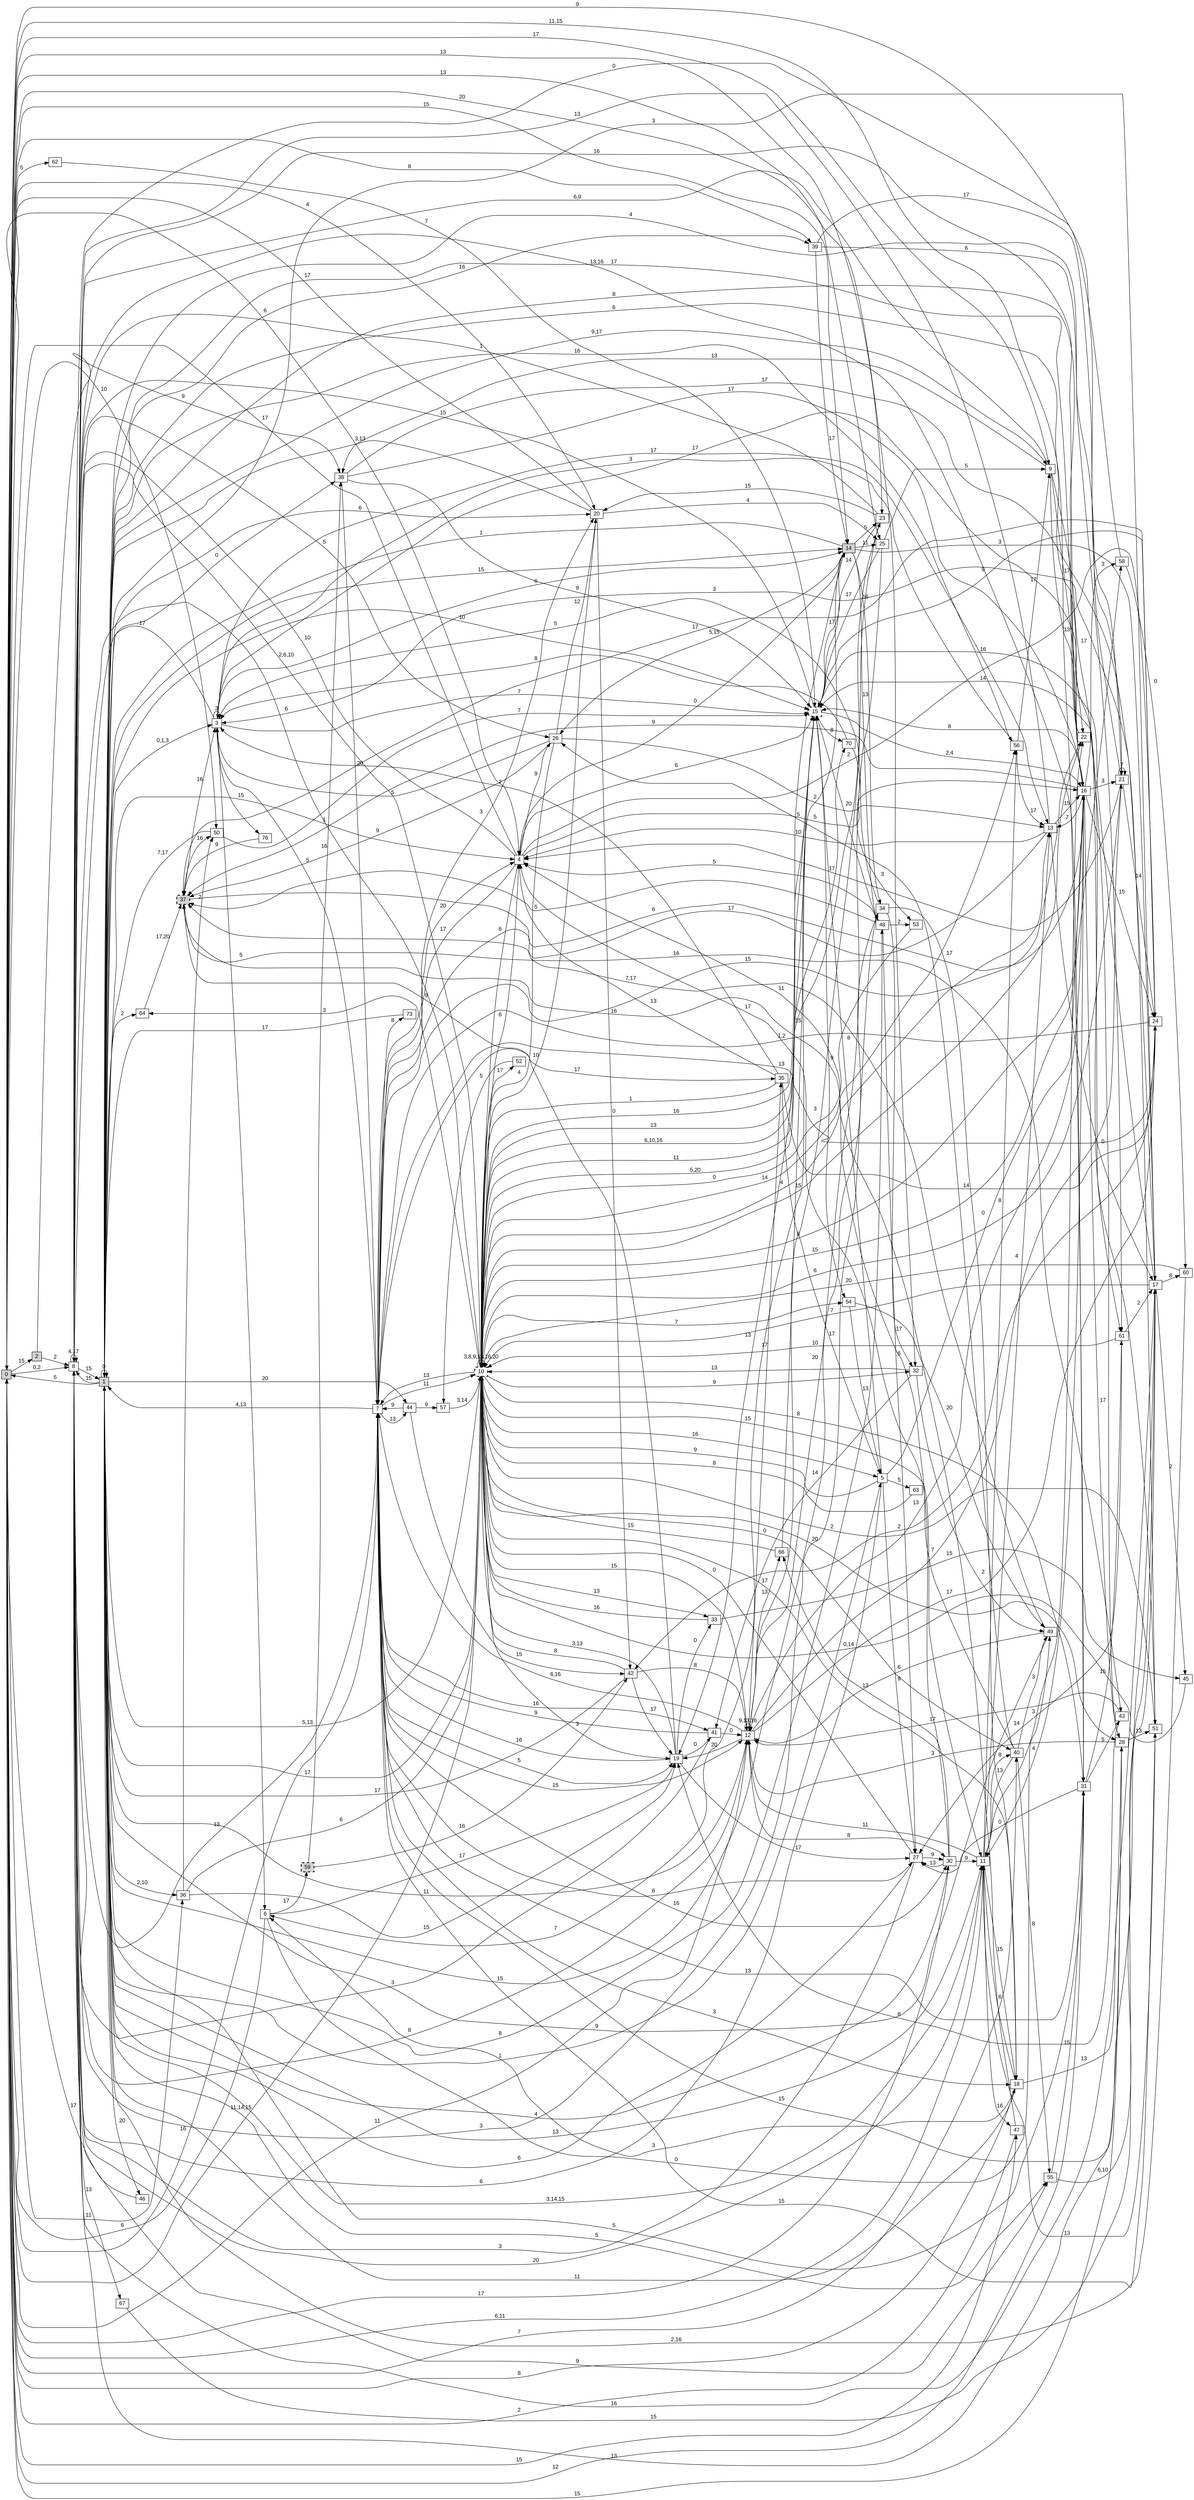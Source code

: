 digraph "NDFA" {
  rankdir=LR
  node [shape=box width=0.1 height=0.1 fontname=Arial]
  edge [fontname=Arial]
/* Estados */
 s0 [label="0" style="filled"] /* I:1 F:0 D:0 */
 s1 [label="1" style="filled"] /* I:1 F:0 D:0 */
 s2 [label="2" style="filled"] /* I:1 F:0 D:0 */
 s3 [label="3" ] /* I:0 F:0 D:0 */
 s4 [label="4" ] /* I:0 F:0 D:0 */
 s5 [label="5" ] /* I:0 F:0 D:0 */
 s6 [label="6" ] /* I:0 F:0 D:0 */
 s7 [label="7" ] /* I:0 F:0 D:0 */
 s8 [label="8" ] /* I:0 F:0 D:0 */
 s9 [label="9" ] /* I:0 F:0 D:0 */
 s10 [label="10" style="bold,dashed"] /* I:0 F:1 D:0 */
 s11 [label="11" ] /* I:0 F:0 D:0 */
 s12 [label="12" ] /* I:0 F:0 D:0 */
 s13 [label="13" ] /* I:0 F:0 D:0 */
 s14 [label="14" style="filled"] /* I:1 F:0 D:0 */
 s15 [label="15" style="bold,dashed"] /* I:0 F:1 D:0 */
 s16 [label="16" ] /* I:0 F:0 D:0 */
 s17 [label="17" ] /* I:0 F:0 D:0 */
 s18 [label="18" ] /* I:0 F:0 D:0 */
 s19 [label="19" ] /* I:0 F:0 D:0 */
 s20 [label="20" ] /* I:0 F:0 D:0 */
 s21 [label="21" ] /* I:0 F:0 D:0 */
 s22 [label="22" ] /* I:0 F:0 D:0 */
 s23 [label="23" ] /* I:0 F:0 D:0 */
 s24 [label="24" ] /* I:0 F:0 D:0 */
 s25 [label="25" ] /* I:0 F:0 D:0 */
 s26 [label="26" ] /* I:0 F:0 D:0 */
 s27 [label="27" ] /* I:0 F:0 D:0 */
 s28 [label="28" ] /* I:0 F:0 D:0 */
 s30 [label="30" ] /* I:0 F:0 D:0 */
 s31 [label="31" ] /* I:0 F:0 D:0 */
 s32 [label="32" ] /* I:0 F:0 D:0 */
 s33 [label="33" ] /* I:0 F:0 D:0 */
 s34 [label="34" ] /* I:0 F:0 D:0 */
 s35 [label="35" ] /* I:0 F:0 D:0 */
 s36 [label="36" ] /* I:0 F:0 D:0 */
 s37 [label="37" style="filled,bold,dashed"] /* I:1 F:1 D:0 */
 s38 [label="38" ] /* I:0 F:0 D:0 */
 s39 [label="39" ] /* I:0 F:0 D:0 */
 s40 [label="40" ] /* I:0 F:0 D:0 */
 s41 [label="41" ] /* I:0 F:0 D:0 */
 s42 [label="42" ] /* I:0 F:0 D:0 */
 s43 [label="43" ] /* I:0 F:0 D:0 */
 s44 [label="44" ] /* I:0 F:0 D:0 */
 s45 [label="45" ] /* I:0 F:0 D:0 */
 s46 [label="46" ] /* I:0 F:0 D:0 */
 s47 [label="47" ] /* I:0 F:0 D:0 */
 s48 [label="48" ] /* I:0 F:0 D:0 */
 s49 [label="49" ] /* I:0 F:0 D:0 */
 s50 [label="50" ] /* I:0 F:0 D:0 */
 s51 [label="51" ] /* I:0 F:0 D:0 */
 s52 [label="52" ] /* I:0 F:0 D:0 */
 s53 [label="53" ] /* I:0 F:0 D:0 */
 s54 [label="54" ] /* I:0 F:0 D:0 */
 s55 [label="55" ] /* I:0 F:0 D:0 */
 s56 [label="56" ] /* I:0 F:0 D:0 */
 s57 [label="57" ] /* I:0 F:0 D:0 */
 s58 [label="58" ] /* I:0 F:0 D:0 */
 s59 [label="59" style="filled,bold,dashed"] /* I:1 F:1 D:0 */
 s60 [label="60" ] /* I:0 F:0 D:0 */
 s61 [label="61" ] /* I:0 F:0 D:0 */
 s62 [label="62" ] /* I:0 F:0 D:0 */
 s63 [label="63" ] /* I:0 F:0 D:0 */
 s64 [label="64" ] /* I:0 F:0 D:0 */
 s66 [label="66" ] /* I:0 F:0 D:0 */
 s67 [label="67" ] /* I:0 F:0 D:0 */
 s70 [label="70" ] /* I:0 F:0 D:0 */
 s73 [label="73" ] /* I:0 F:0 D:0 */
 s76 [label="76" ] /* I:0 F:0 D:0 */
/* Transiciones */
  s0 -> s2 [label="15"]
  s0 -> s4 [label="6"]
  s0 -> s7 [label="16"]
  s0 -> s8 [label="0,2"]
  s0 -> s9 [label="17"]
  s0 -> s12 [label="11"]
  s0 -> s14 [label="15"]
  s0 -> s18 [label="8"]
  s0 -> s20 [label="4"]
  s0 -> s21 [label="9"]
  s0 -> s23 [label="13"]
  s0 -> s25 [label="13"]
  s0 -> s31 [label="12"]
  s0 -> s32 [label="20"]
  s0 -> s36 [label="11"]
  s0 -> s39 [label="8"]
  s0 -> s40 [label="7"]
  s0 -> s47 [label="15"]
  s0 -> s50 [label="10"]
  s0 -> s62 [label="5"]
  s1 -> s0 [label="5"]
  s1 -> s1 [label="0"]
  s1 -> s3 [label="0,1,3"]
  s1 -> s4 [label="1"]
  s1 -> s5 [label="1"]
  s1 -> s8 [label="15"]
  s1 -> s9 [label="9,17"]
  s1 -> s10 [label="17"]
  s1 -> s11 [label="13"]
  s1 -> s12 [label="11"]
  s1 -> s14 [label="15"]
  s1 -> s15 [label="10"]
  s1 -> s16 [label="17"]
  s1 -> s17 [label="3"]
  s1 -> s20 [label="6"]
  s1 -> s30 [label="4"]
  s1 -> s34 [label="15"]
  s1 -> s36 [label="2,10"]
  s1 -> s38 [label="0"]
  s1 -> s39 [label="16"]
  s1 -> s44 [label="20"]
  s1 -> s46 [label="20"]
  s1 -> s48 [label="8"]
  s1 -> s55 [label="5"]
  s1 -> s56 [label="16"]
  s1 -> s64 [label="2"]
  s2 -> s8 [label="2"]
  s2 -> s38 [label="9"]
  s3 -> s3 [label="3"]
  s3 -> s6 [label="5"]
  s3 -> s8 [label="17"]
  s3 -> s13 [label="17"]
  s3 -> s14 [label="6"]
  s3 -> s15 [label="7"]
  s3 -> s61 [label="17"]
  s3 -> s76 [label="15"]
  s4 -> s0 [label="17"]
  s4 -> s7 [label="17"]
  s4 -> s8 [label="10"]
  s4 -> s10 [label="6"]
  s4 -> s15 [label="6"]
  s4 -> s16 [label="5"]
  s4 -> s24 [label="2"]
  s4 -> s26 [label="9"]
  s5 -> s8 [label="6"]
  s5 -> s10 [label="9"]
  s5 -> s15 [label="8"]
  s5 -> s16 [label="0"]
  s5 -> s27 [label="8"]
  s5 -> s63 [label="5"]
  s6 -> s0 [label="6"]
  s6 -> s19 [label="17"]
  s6 -> s49 [label="0"]
  s6 -> s59 [label="17"]
  s7 -> s1 [label="4,13"]
  s7 -> s3 [label="5"]
  s7 -> s4 [label="20"]
  s7 -> s10 [label="11"]
  s7 -> s12 [label="15"]
  s7 -> s18 [label="3"]
  s7 -> s19 [label="5"]
  s7 -> s20 [label="3"]
  s7 -> s22 [label="15"]
  s7 -> s24 [label="13"]
  s7 -> s27 [label="6"]
  s7 -> s30 [label="16"]
  s7 -> s31 [label="13"]
  s7 -> s35 [label="17"]
  s7 -> s41 [label="16"]
  s7 -> s44 [label="13"]
  s7 -> s73 [label="8"]
  s8 -> s1 [label="15"]
  s8 -> s7 [label="13"]
  s8 -> s8 [label="4,17"]
  s8 -> s10 [label="2,6,10"]
  s8 -> s11 [label="20"]
  s8 -> s26 [label="5"]
  s8 -> s28 [label="13"]
  s8 -> s31 [label="13,16"]
  s8 -> s34 [label="3"]
  s8 -> s55 [label="9"]
  s8 -> s67 [label="13"]
  s9 -> s8 [label="6,9"]
  s9 -> s16 [label="13"]
  s9 -> s22 [label="17"]
  s9 -> s28 [label="17"]
  s9 -> s38 [label="13"]
  s10 -> s0 [label="11,14,15"]
  s10 -> s1 [label="5,13"]
  s10 -> s4 [label="6"]
  s10 -> s5 [label="16"]
  s10 -> s7 [label="13"]
  s10 -> s8 [label="6"]
  s10 -> s10 [label="3,8,9,13,16,20"]
  s10 -> s11 [label="15"]
  s10 -> s13 [label="4"]
  s10 -> s14 [label="16"]
  s10 -> s15 [label="6,10,16"]
  s10 -> s16 [label="8"]
  s10 -> s19 [label="3"]
  s10 -> s23 [label="5,20"]
  s10 -> s28 [label="20"]
  s10 -> s31 [label="8"]
  s10 -> s32 [label="9"]
  s10 -> s33 [label="13"]
  s10 -> s40 [label="0"]
  s10 -> s52 [label="17"]
  s10 -> s54 [label="7"]
  s10 -> s56 [label="14"]
  s10 -> s58 [label="15"]
  s10 -> s64 [label="3"]
  s10 -> s70 [label="11"]
  s11 -> s0 [label="6,11"]
  s11 -> s1 [label="3,14,15"]
  s11 -> s12 [label="11"]
  s11 -> s13 [label="4"]
  s11 -> s18 [label="15"]
  s11 -> s22 [label="3"]
  s11 -> s40 [label="8"]
  s11 -> s47 [label="16"]
  s11 -> s51 [label="13"]
  s11 -> s56 [label="8"]
  s12 -> s7 [label="6,16"]
  s12 -> s8 [label="8"]
  s12 -> s10 [label="15"]
  s12 -> s12 [label="9,13,16"]
  s12 -> s19 [label="20"]
  s12 -> s21 [label="7"]
  s12 -> s24 [label="17"]
  s12 -> s30 [label="8"]
  s12 -> s35 [label="17"]
  s12 -> s66 [label="13"]
  s13 -> s4 [label="10"]
  s13 -> s7 [label="17"]
  s13 -> s8 [label="13"]
  s13 -> s16 [label="15"]
  s13 -> s17 [label="0"]
  s14 -> s1 [label="1"]
  s14 -> s4 [label="0"]
  s14 -> s6 [label="7"]
  s14 -> s17 [label="3"]
  s14 -> s23 [label="5"]
  s14 -> s25 [label="11"]
  s14 -> s26 [label="5,15"]
  s14 -> s34 [label="16"]
  s14 -> s48 [label="13"]
  s15 -> s8 [label="15"]
  s15 -> s10 [label="13"]
  s15 -> s14 [label="17"]
  s15 -> s16 [label="2,4"]
  s15 -> s19 [label="13"]
  s15 -> s54 [label="9"]
  s15 -> s70 [label="8"]
  s16 -> s1 [label="6"]
  s16 -> s11 [label="4"]
  s16 -> s12 [label="13"]
  s16 -> s13 [label="7"]
  s16 -> s15 [label="8"]
  s16 -> s21 [label="3"]
  s16 -> s24 [label="15"]
  s16 -> s28 [label="17"]
  s16 -> s37 [label="9"]
  s16 -> s58 [label="3"]
  s17 -> s3 [label="3"]
  s17 -> s7 [label="15"]
  s17 -> s10 [label="7"]
  s17 -> s15 [label="16"]
  s17 -> s45 [label="2"]
  s17 -> s60 [label="8"]
  s18 -> s1 [label="11"]
  s18 -> s6 [label="3"]
  s18 -> s10 [label="17"]
  s18 -> s11 [label="6"]
  s18 -> s17 [label="13"]
  s19 -> s7 [label="16"]
  s19 -> s10 [label="3,13"]
  s19 -> s27 [label="17"]
  s19 -> s33 [label="0"]
  s19 -> s37 [label="9"]
  s19 -> s41 [label="0"]
  s20 -> s0 [label="17"]
  s20 -> s1 [label="3,13"]
  s20 -> s10 [label="10"]
  s20 -> s25 [label="4"]
  s20 -> s42 [label="0"]
  s21 -> s1 [label="4"]
  s21 -> s4 [label="17"]
  s21 -> s10 [label="6"]
  s21 -> s21 [label="7"]
  s21 -> s24 [label="14"]
  s22 -> s1 [label="8"]
  s22 -> s8 [label="16"]
  s22 -> s10 [label="15"]
  s23 -> s8 [label="1"]
  s23 -> s12 [label="3"]
  s23 -> s15 [label="14"]
  s23 -> s20 [label="15"]
  s24 -> s7 [label="1,2"]
  s24 -> s15 [label="9"]
  s24 -> s37 [label="17"]
  s24 -> s42 [label="2"]
  s25 -> s9 [label="5"]
  s25 -> s12 [label="20"]
  s25 -> s15 [label="17"]
  s26 -> s3 [label="5"]
  s26 -> s10 [label="4"]
  s26 -> s13 [label="2"]
  s26 -> s20 [label="12"]
  s26 -> s37 [label="9"]
  s27 -> s1 [label="6"]
  s27 -> s8 [label="3"]
  s27 -> s10 [label="0"]
  s27 -> s30 [label="9"]
  s28 -> s0 [label="15"]
  s28 -> s8 [label="16"]
  s28 -> s12 [label="3"]
  s28 -> s51 [label="13"]
  s30 -> s0 [label="17"]
  s30 -> s4 [label="17"]
  s30 -> s11 [label="9"]
  s30 -> s27 [label="13"]
  s30 -> s66 [label="13"]
  s31 -> s0 [label="11,15"]
  s31 -> s1 [label="5"]
  s31 -> s27 [label="0"]
  s31 -> s43 [label="5"]
  s31 -> s61 [label="15"]
  s32 -> s10 [label="13"]
  s32 -> s41 [label="14"]
  s32 -> s49 [label="2"]
  s33 -> s10 [label="16"]
  s33 -> s45 [label="15"]
  s34 -> s3 [label="5"]
  s34 -> s18 [label="17"]
  s34 -> s32 [label="17"]
  s35 -> s3 [label="7"]
  s35 -> s4 [label="13"]
  s35 -> s5 [label="17"]
  s35 -> s10 [label="1"]
  s35 -> s24 [label="14"]
  s36 -> s10 [label="6"]
  s36 -> s19 [label="15"]
  s36 -> s50 [label="2"]
  s37 -> s3 [label="16"]
  s37 -> s16 [label="6"]
  s37 -> s43 [label="16"]
  s37 -> s50 [label="16"]
  s38 -> s7 [label="20"]
  s38 -> s15 [label="9"]
  s38 -> s16 [label="17"]
  s38 -> s51 [label="17"]
  s39 -> s14 [label="17"]
  s39 -> s21 [label="17"]
  s39 -> s61 [label="6"]
  s40 -> s11 [label="13"]
  s40 -> s26 [label="5"]
  s40 -> s37 [label="16"]
  s40 -> s49 [label="3"]
  s40 -> s55 [label="8"]
  s41 -> s7 [label="9"]
  s41 -> s8 [label="3"]
  s41 -> s12 [label="0"]
  s42 -> s1 [label="17"]
  s42 -> s10 [label="8"]
  s42 -> s12 [label="8"]
  s42 -> s19 [label="17"]
  s43 -> s12 [label="17"]
  s43 -> s19 [label="8"]
  s44 -> s7 [label="9"]
  s44 -> s42 [label="15"]
  s44 -> s57 [label="9"]
  s45 -> s10 [label="0,14"]
  s46 -> s0 [label="17"]
  s47 -> s0 [label="2"]
  s47 -> s4 [label="11"]
  s48 -> s4 [label="5"]
  s48 -> s15 [label="20"]
  s48 -> s27 [label="6"]
  s48 -> s37 [label="5"]
  s48 -> s53 [label="2"]
  s49 -> s1 [label="9"]
  s49 -> s12 [label="6"]
  s49 -> s37 [label="7,17"]
  s50 -> s1 [label="7,17"]
  s50 -> s15 [label="7"]
  s51 -> s7 [label="15"]
  s51 -> s10 [label="2"]
  s51 -> s15 [label="14"]
  s52 -> s57 [label="5"]
  s53 -> s10 [label="0"]
  s54 -> s5 [label="13"]
  s54 -> s49 [label="20"]
  s55 -> s17 [label="6,10"]
  s55 -> s31 [label="15"]
  s56 -> s3 [label="3"]
  s56 -> s9 [label="17"]
  s56 -> s13 [label="17"]
  s57 -> s10 [label="3,14"]
  s58 -> s8 [label="0"]
  s58 -> s60 [label="0"]
  s59 -> s38 [label="16"]
  s59 -> s42 [label="16"]
  s60 -> s1 [label="2,16"]
  s60 -> s10 [label="20"]
  s61 -> s10 [label="10"]
  s61 -> s17 [label="2"]
  s61 -> s27 [label="14"]
  s62 -> s15 [label="7"]
  s63 -> s10 [label="8"]
  s64 -> s37 [label="17,20"]
  s66 -> s10 [label="15"]
  s66 -> s15 [label="15"]
  s67 -> s17 [label="15"]
  s70 -> s3 [label="8"]
  s70 -> s53 [label="3"]
  s73 -> s1 [label="17"]
  s76 -> s37 [label="9"]
}
